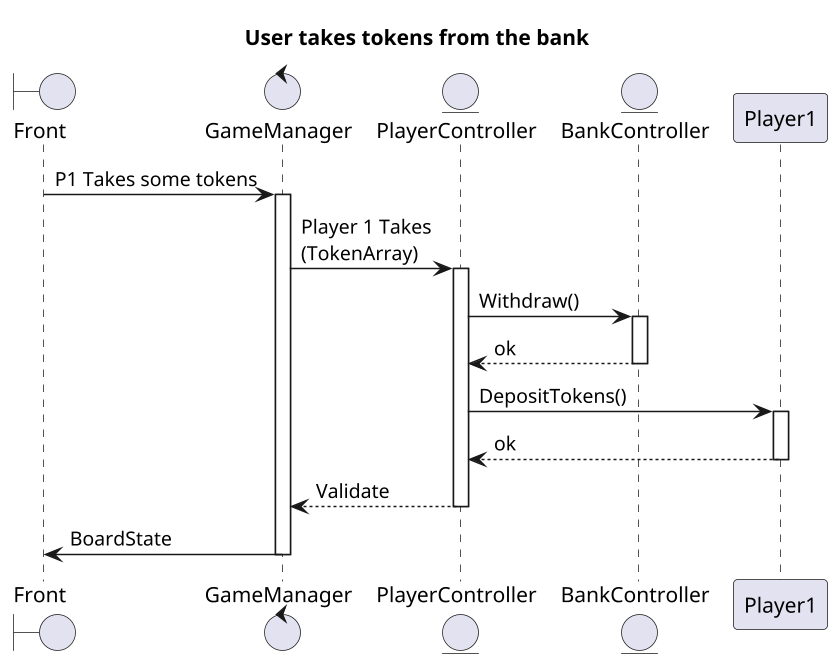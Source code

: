 @startuml Initialisation
title User takes tokens from the bank
scale 1.5

boundary Front
control GameManager
entity PlayerController
entity BankController


Front -> GameManager : P1 Takes some tokens
activate GameManager

GameManager -> PlayerController : Player 1 Takes\n(TokenArray)
activate PlayerController

PlayerController -> BankController : Withdraw()
activate BankController
BankController --> PlayerController : ok
deactivate BankController

PlayerController -> Player1 : DepositTokens()
activate Player1
PlayerController <-- Player1 : ok
deactivate Player1

PlayerController --> GameManager : Validate
deactivate PlayerController
GameManager -> Front : BoardState
deactivate GameManager

@enduml

